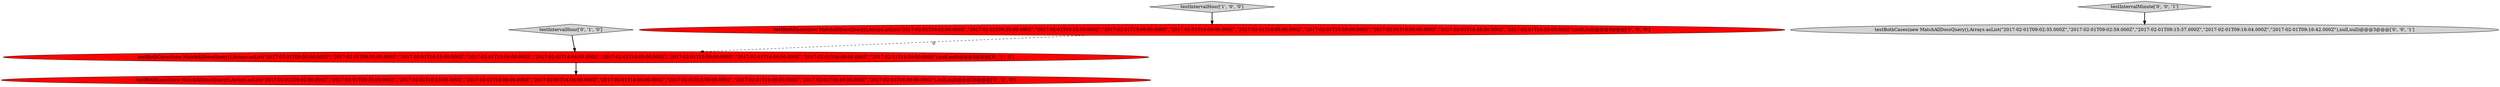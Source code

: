 digraph {
1 [style = filled, label = "testBothCases(new MatchAllDocsQuery(),Arrays.asList(\"2017-02-01T09:02:00.000Z\",\"2017-02-01T09:35:00.000Z\",\"2017-02-01T10:15:00.000Z\",\"2017-02-01T13:06:00.000Z\",\"2017-02-01T14:04:00.000Z\",\"2017-02-01T14:05:00.000Z\",\"2017-02-01T15:59:00.000Z\",\"2017-02-01T16:06:00.000Z\",\"2017-02-01T16:48:00.000Z\",\"2017-02-01T16:59:00.000Z\"),null,null)@@@3@@@['1', '0', '0']", fillcolor = red, shape = ellipse image = "AAA1AAABBB1BBB"];
4 [style = filled, label = "testBothCases(new MatchAllDocsQuery(),Arrays.asList(\"2017-02-01T09:02:00.000Z\",\"2017-02-01T09:35:00.000Z\",\"2017-02-01T10:15:00.000Z\",\"2017-02-01T13:06:00.000Z\",\"2017-02-01T14:04:00.000Z\",\"2017-02-01T14:05:00.000Z\",\"2017-02-01T15:59:00.000Z\",\"2017-02-01T16:06:00.000Z\",\"2017-02-01T16:48:00.000Z\",\"2017-02-01T16:59:00.000Z\"),null,null)@@@26@@@['0', '1', '0']", fillcolor = red, shape = ellipse image = "AAA1AAABBB2BBB"];
0 [style = filled, label = "testIntervalHour['1', '0', '0']", fillcolor = lightgray, shape = diamond image = "AAA0AAABBB1BBB"];
2 [style = filled, label = "testBothCases(new MatchAllDocsQuery(),Arrays.asList(\"2017-02-01T09:02:00.000Z\",\"2017-02-01T09:35:00.000Z\",\"2017-02-01T10:15:00.000Z\",\"2017-02-01T13:06:00.000Z\",\"2017-02-01T14:04:00.000Z\",\"2017-02-01T14:05:00.000Z\",\"2017-02-01T15:59:00.000Z\",\"2017-02-01T16:06:00.000Z\",\"2017-02-01T16:48:00.000Z\",\"2017-02-01T16:59:00.000Z\"),null,null)@@@3@@@['0', '1', '0']", fillcolor = red, shape = ellipse image = "AAA1AAABBB2BBB"];
5 [style = filled, label = "testIntervalMinute['0', '0', '1']", fillcolor = lightgray, shape = diamond image = "AAA0AAABBB3BBB"];
6 [style = filled, label = "testBothCases(new MatchAllDocsQuery(),Arrays.asList(\"2017-02-01T09:02:35.000Z\",\"2017-02-01T09:02:59.000Z\",\"2017-02-01T09:15:37.000Z\",\"2017-02-01T09:16:04.000Z\",\"2017-02-01T09:16:42.000Z\"),null,null)@@@3@@@['0', '0', '1']", fillcolor = lightgray, shape = ellipse image = "AAA0AAABBB3BBB"];
3 [style = filled, label = "testIntervalHour['0', '1', '0']", fillcolor = lightgray, shape = diamond image = "AAA0AAABBB2BBB"];
1->2 [style = dashed, label="0"];
5->6 [style = bold, label=""];
3->2 [style = bold, label=""];
2->4 [style = bold, label=""];
0->1 [style = bold, label=""];
}
